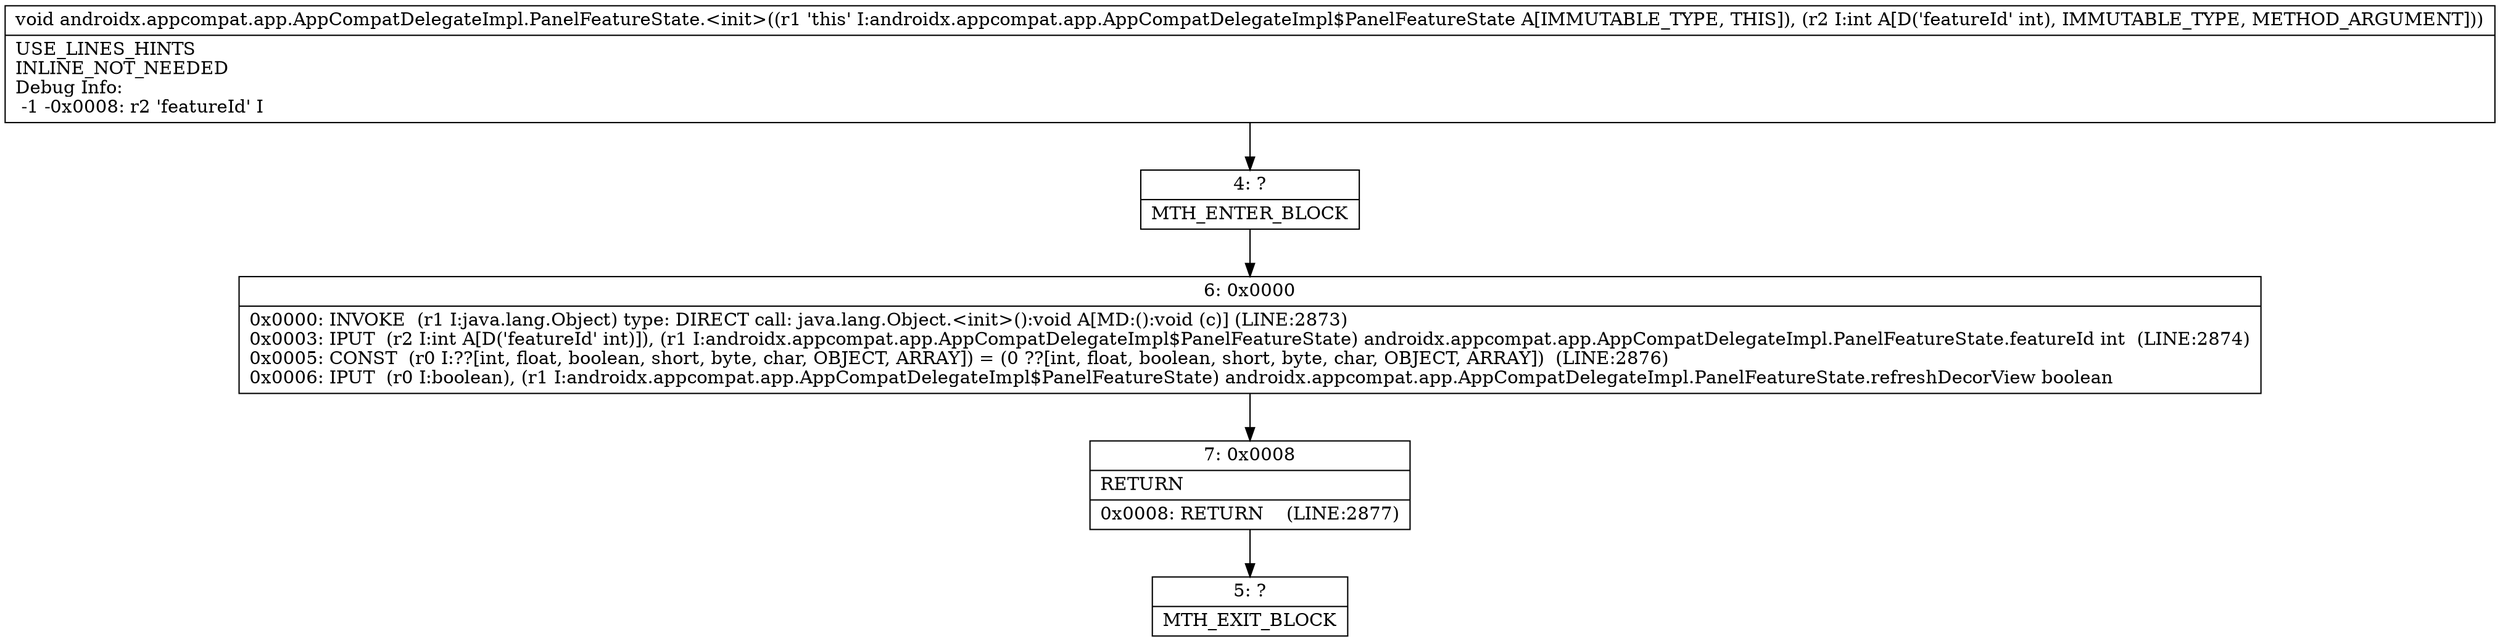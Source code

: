 digraph "CFG forandroidx.appcompat.app.AppCompatDelegateImpl.PanelFeatureState.\<init\>(I)V" {
Node_4 [shape=record,label="{4\:\ ?|MTH_ENTER_BLOCK\l}"];
Node_6 [shape=record,label="{6\:\ 0x0000|0x0000: INVOKE  (r1 I:java.lang.Object) type: DIRECT call: java.lang.Object.\<init\>():void A[MD:():void (c)] (LINE:2873)\l0x0003: IPUT  (r2 I:int A[D('featureId' int)]), (r1 I:androidx.appcompat.app.AppCompatDelegateImpl$PanelFeatureState) androidx.appcompat.app.AppCompatDelegateImpl.PanelFeatureState.featureId int  (LINE:2874)\l0x0005: CONST  (r0 I:??[int, float, boolean, short, byte, char, OBJECT, ARRAY]) = (0 ??[int, float, boolean, short, byte, char, OBJECT, ARRAY])  (LINE:2876)\l0x0006: IPUT  (r0 I:boolean), (r1 I:androidx.appcompat.app.AppCompatDelegateImpl$PanelFeatureState) androidx.appcompat.app.AppCompatDelegateImpl.PanelFeatureState.refreshDecorView boolean \l}"];
Node_7 [shape=record,label="{7\:\ 0x0008|RETURN\l|0x0008: RETURN    (LINE:2877)\l}"];
Node_5 [shape=record,label="{5\:\ ?|MTH_EXIT_BLOCK\l}"];
MethodNode[shape=record,label="{void androidx.appcompat.app.AppCompatDelegateImpl.PanelFeatureState.\<init\>((r1 'this' I:androidx.appcompat.app.AppCompatDelegateImpl$PanelFeatureState A[IMMUTABLE_TYPE, THIS]), (r2 I:int A[D('featureId' int), IMMUTABLE_TYPE, METHOD_ARGUMENT]))  | USE_LINES_HINTS\lINLINE_NOT_NEEDED\lDebug Info:\l  \-1 \-0x0008: r2 'featureId' I\l}"];
MethodNode -> Node_4;Node_4 -> Node_6;
Node_6 -> Node_7;
Node_7 -> Node_5;
}

